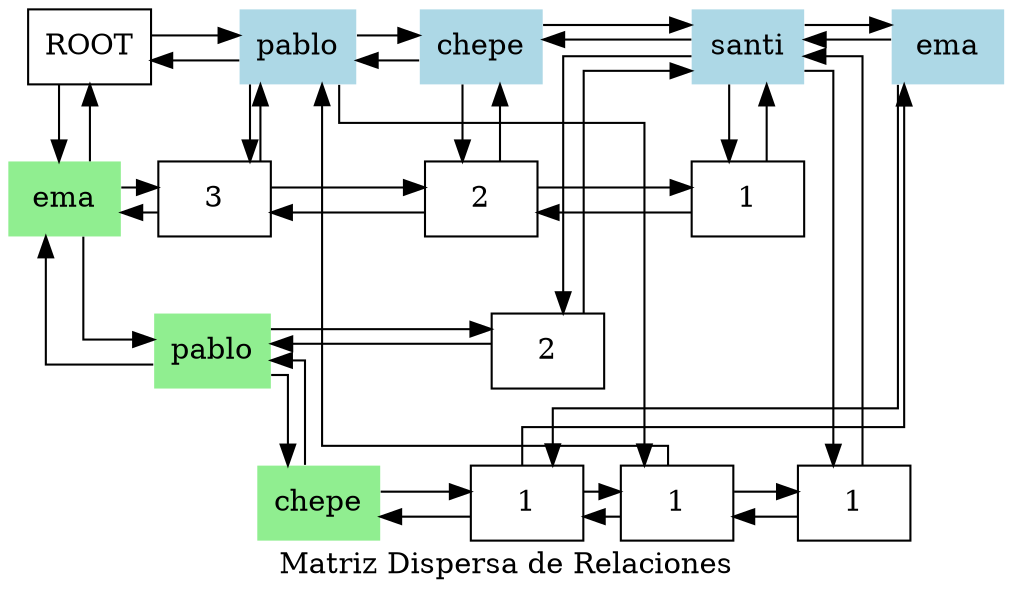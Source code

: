 digraph Matriz {
  graph [splines=ortho];
  rankdir=TB;
  node [shape=record, style=filled, fillcolor=white];
  label = "Matriz Dispersa de Relaciones";
  { rank=same; "ROOT"; "col_pablo";  "col_pablo" [label="pablo", shape=plaintext, fillcolor=lightblue];
 "col_chepe";  "col_chepe" [label="chepe", shape=plaintext, fillcolor=lightblue];
 "col_santi";  "col_santi" [label="santi", shape=plaintext, fillcolor=lightblue];
 "col_ema";  "col_ema" [label="ema", shape=plaintext, fillcolor=lightblue];
 }
  "row_ema" [label="ema", shape=plaintext, fillcolor=lightgreen];
  "row_pablo" [label="pablo", shape=plaintext, fillcolor=lightgreen];
  "row_chepe" [label="chepe", shape=plaintext, fillcolor=lightgreen];
  "ROOT" -> "col_pablo";
  "col_pablo" -> "ROOT";
  "ROOT" -> "row_ema";
  "row_ema" -> "ROOT";
  "col_pablo" -> "col_chepe";
  "col_chepe" -> "col_pablo";
  "col_chepe" -> "col_santi";
  "col_santi" -> "col_chepe";
  "col_santi" -> "col_ema";
  "col_ema" -> "col_santi";
  "row_ema" -> "row_pablo";
  "row_pablo" -> "row_ema";
  "row_pablo" -> "row_chepe";
  "row_chepe" -> "row_pablo";
  { rank=same; "row_ema"; "f_ema_c_pablo"; "f_ema_c_chepe"; "f_ema_c_santi"; }
  "f_ema_c_pablo" [label="3"];
  "row_ema" -> "f_ema_c_pablo";
  "f_ema_c_pablo" -> "row_ema";
  "col_pablo" -> "f_ema_c_pablo";
  "f_ema_c_pablo" -> "col_pablo";
  "f_ema_c_chepe" [label="2"];
  "f_ema_c_pablo" -> "f_ema_c_chepe";
  "f_ema_c_chepe" -> "f_ema_c_pablo";
  "col_chepe" -> "f_ema_c_chepe";
  "f_ema_c_chepe" -> "col_chepe";
  "f_ema_c_santi" [label="1"];
  "f_ema_c_chepe" -> "f_ema_c_santi";
  "f_ema_c_santi" -> "f_ema_c_chepe";
  "col_santi" -> "f_ema_c_santi";
  "f_ema_c_santi" -> "col_santi";
  { rank=same; "row_pablo"; "f_pablo_c_santi"; }
  "f_pablo_c_santi" [label="2"];
  "row_pablo" -> "f_pablo_c_santi";
  "f_pablo_c_santi" -> "row_pablo";
  "col_santi" -> "f_pablo_c_santi";
  "f_pablo_c_santi" -> "col_santi";
  { rank=same; "row_chepe"; "f_chepe_c_ema"; "f_chepe_c_pablo"; "f_chepe_c_santi"; }
  "f_chepe_c_ema" [label="1"];
  "row_chepe" -> "f_chepe_c_ema";
  "f_chepe_c_ema" -> "row_chepe";
  "col_ema" -> "f_chepe_c_ema";
  "f_chepe_c_ema" -> "col_ema";
  "f_chepe_c_pablo" [label="1"];
  "f_chepe_c_ema" -> "f_chepe_c_pablo";
  "f_chepe_c_pablo" -> "f_chepe_c_ema";
  "col_pablo" -> "f_chepe_c_pablo";
  "f_chepe_c_pablo" -> "col_pablo";
  "f_chepe_c_santi" [label="1"];
  "f_chepe_c_pablo" -> "f_chepe_c_santi";
  "f_chepe_c_santi" -> "f_chepe_c_pablo";
  "col_santi" -> "f_chepe_c_santi";
  "f_chepe_c_santi" -> "col_santi";
}
